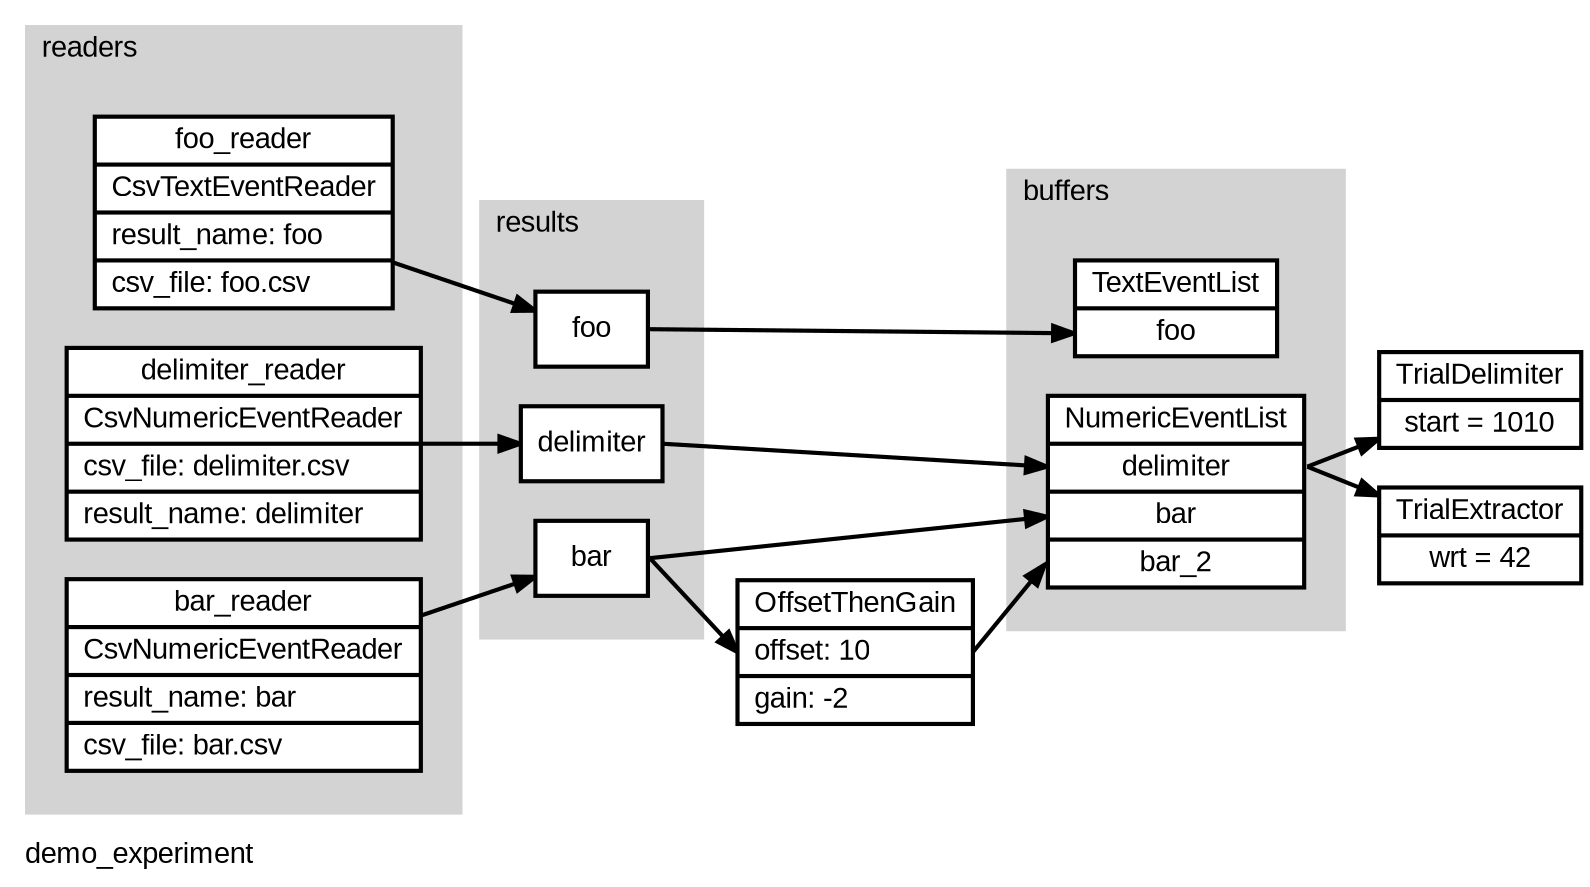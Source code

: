 digraph demo_experiment {
	graph [fontname=Arial label=demo_experiment labeljust=l outputorder=edgesfirst overlap=scale rankdir=LR splines=false]
	node [fillcolor=white fontname=Arial penwidth=2.0 shape=record style=filled]
	edge [fontname=Arial penwidth=2.0]
	subgraph cluster_buffers {
		graph [bgcolor=lightgray color=transparent fontname=Arial label=buffers margin=20 rank=same]
		numeric_event_list [label="NumericEventList|<delimiter>delimiter|<bar>bar|<bar_2>bar_2"]
		text_event_list [label="TextEventList|<foo>foo"]
	}
	trial_delimiter [label="TrialDelimiter|start = 1010"]
	numeric_event_list:delimiter:e -> trial_delimiter
	trial_extractor [label="TrialExtractor|wrt = 42"]
	numeric_event_list:delimiter:e -> trial_extractor
	subgraph cluster_enhancers {
		graph [bgcolor=lightgray color=transparent fontname=Arial label=enhancers margin=20 rank=same]
	}
	subgraph cluster_collecters {
		graph [bgcolor=lightgray color=transparent fontname=Arial label=collecters margin=20 rank=same]
	}
	subgraph cluster_readers {
		graph [bgcolor=lightgray color=transparent fontname=Arial label=readers margin=20 rank=same]
		delimiter_reader [label="delimiter_reader|CsvNumericEventReader|csv_file: delimiter.csv\l|result_name: delimiter\l"]
		foo_reader [label="foo_reader|CsvTextEventReader|result_name: foo\l|csv_file: foo.csv\l"]
		bar_reader [label="bar_reader|CsvNumericEventReader|result_name: bar\l|csv_file: bar.csv\l"]
	}
	delimiter_reader -> delimiter_reader_results
	foo_reader -> foo_reader_results
	bar_reader -> bar_reader_results
	subgraph cluster_results {
		graph [bgcolor=lightgray color=transparent fontname=Arial label=results margin=20 rank=same]
		delimiter_reader_results [label="<delimiter>delimiter"]
		foo_reader_results [label="<foo>foo"]
		bar_reader_results [label="<bar>bar"]
	}
	delimiter_reader_results:delimiter:e -> numeric_event_list:delimiter:w
	foo_reader_results:foo:e -> text_event_list:foo:w
	bar_reader_results:bar:e -> numeric_event_list:bar:w
	bar_reader_route_1 [label="OffsetThenGain|offset: 10\l|gain: -2\l"]
	bar_reader_results:bar:e -> bar_reader_route_1:w
	bar_reader_route_1:e -> numeric_event_list:bar_2:w
}
